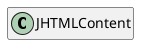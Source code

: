 @startuml
set namespaceSeparator \\
hide members
hide << alias >> circle

class JHTMLContent
@enduml
